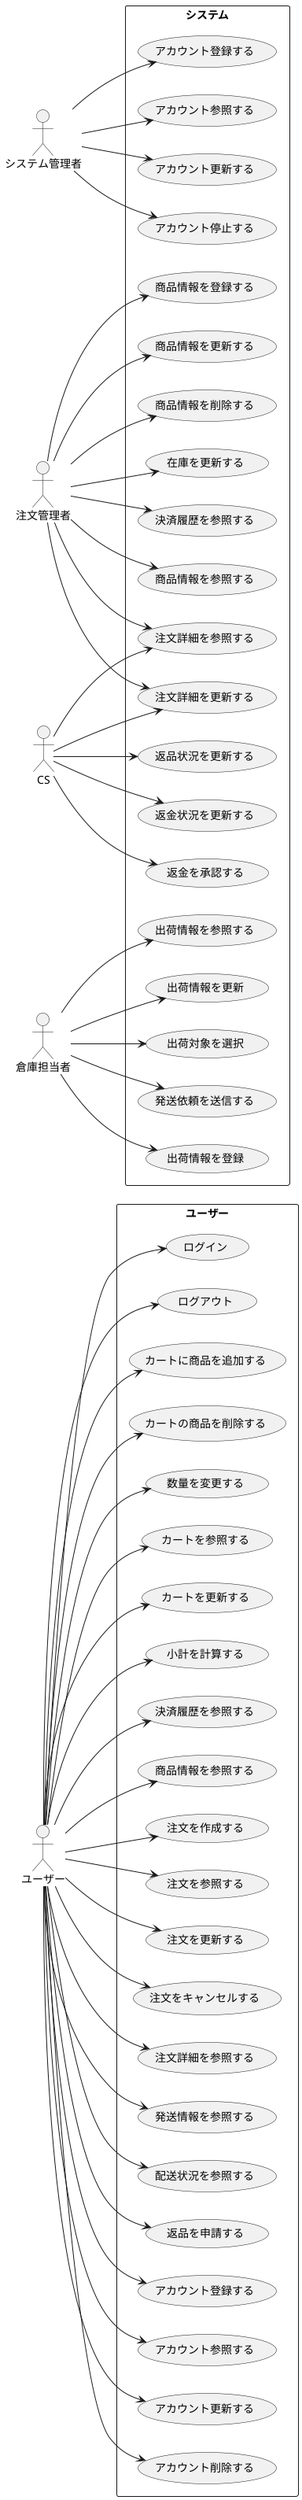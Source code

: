 @startuml 
left to right direction
actor ユーザー as U1
actor システム管理者 as Admin
actor 注文管理者 as Admin2
actor CS as Admin3
actor 倉庫担当者 as Admin4

rectangle ユーザー {
  usecase "アカウント登録する" as UC1
  usecase "アカウント参照する" as UC2
  usecase "アカウント更新する" as UC3
  usecase "アカウント削除する" as UC4
  usecase "ログイン" as UC5
  usecase "ログアウト" as UC6
  usecase "カートに商品を追加する" as UC7
  usecase "カートの商品を削除する" as UC8
  usecase "数量を変更する" as UC9
  usecase "カートを参照する" as UC10
  usecase "カートを更新する" as UC11
  usecase "小計を計算する" as UC12
  usecase "決済履歴を参照する" as UC13
  usecase "商品情報を参照する" as UC14
  usecase "注文を作成する" as UC15
  usecase "注文を参照する" as UC16
  usecase "注文を更新する" as UC17
  usecase "注文をキャンセルする" as UC18
  usecase "注文詳細を参照する" as UC20
  usecase "発送情報を参照する" as UC21
  usecase "配送状況を参照する" as UC22
  usecase "返品を申請する" as UC23
}

U1 --> UC1
U1 --> UC2
U1 --> UC3
U1 --> UC4
U1 --> UC5
U1 --> UC6
U1 --> UC7
U1 --> UC8
U1 --> UC9
U1 --> UC10
U1 --> UC11
U1 --> UC12
U1 --> UC13
U1 --> UC14
U1 --> UC15
U1 --> UC16
U1 --> UC17
U1 --> UC18
U1 --> UC20
U1 --> UC21
U1 --> UC22
U1 --> UC23

rectangle システム {
    usecase "アカウント登録する" as UC25
    usecase "アカウント参照する" as UC26
    usecase "アカウント更新する" as UC27
    usecase "アカウント停止する" as UC28

    usecase "決済履歴を参照する" as UC29
    usecase "商品情報を参照する" as UC30
    usecase "商品情報を登録する" as UC31
    usecase "商品情報を更新する" as UC32
    usecase "商品情報を削除する" as UC33
    usecase "在庫を更新する" as UC34
    usecase "注文詳細を参照する" as UC35
    usecase "注文詳細を更新する" as UC36
    
    usecase "返金状況を更新する" as UC38
    usecase "返金を承認する" as UC39
    usecase "返品状況を更新する" as UC41

    usecase "出荷情報を登録" as UC47
    usecase "出荷情報を参照する" as UC37
    usecase "出荷情報を更新" as UC44
    usecase "出荷対象を選択" as UC45
    usecase "発送依頼を送信する" as UC42
}

Admin --> UC25
Admin --> UC26
Admin --> UC27
Admin --> UC28

Admin2 --> UC29
Admin2 --> UC30
Admin2 --> UC31
Admin2 --> UC32
Admin2 --> UC33
Admin2 --> UC34
Admin2 --> UC35
Admin2 --> UC36

Admin3 --> UC38
Admin3 --> UC39
Admin3 --> UC41
Admin3 --> UC35
Admin3 --> UC36

Admin4 --> UC37
Admin4 --> UC42
Admin4 --> UC44
Admin4 --> UC45
Admin4 --> UC47

@enduml